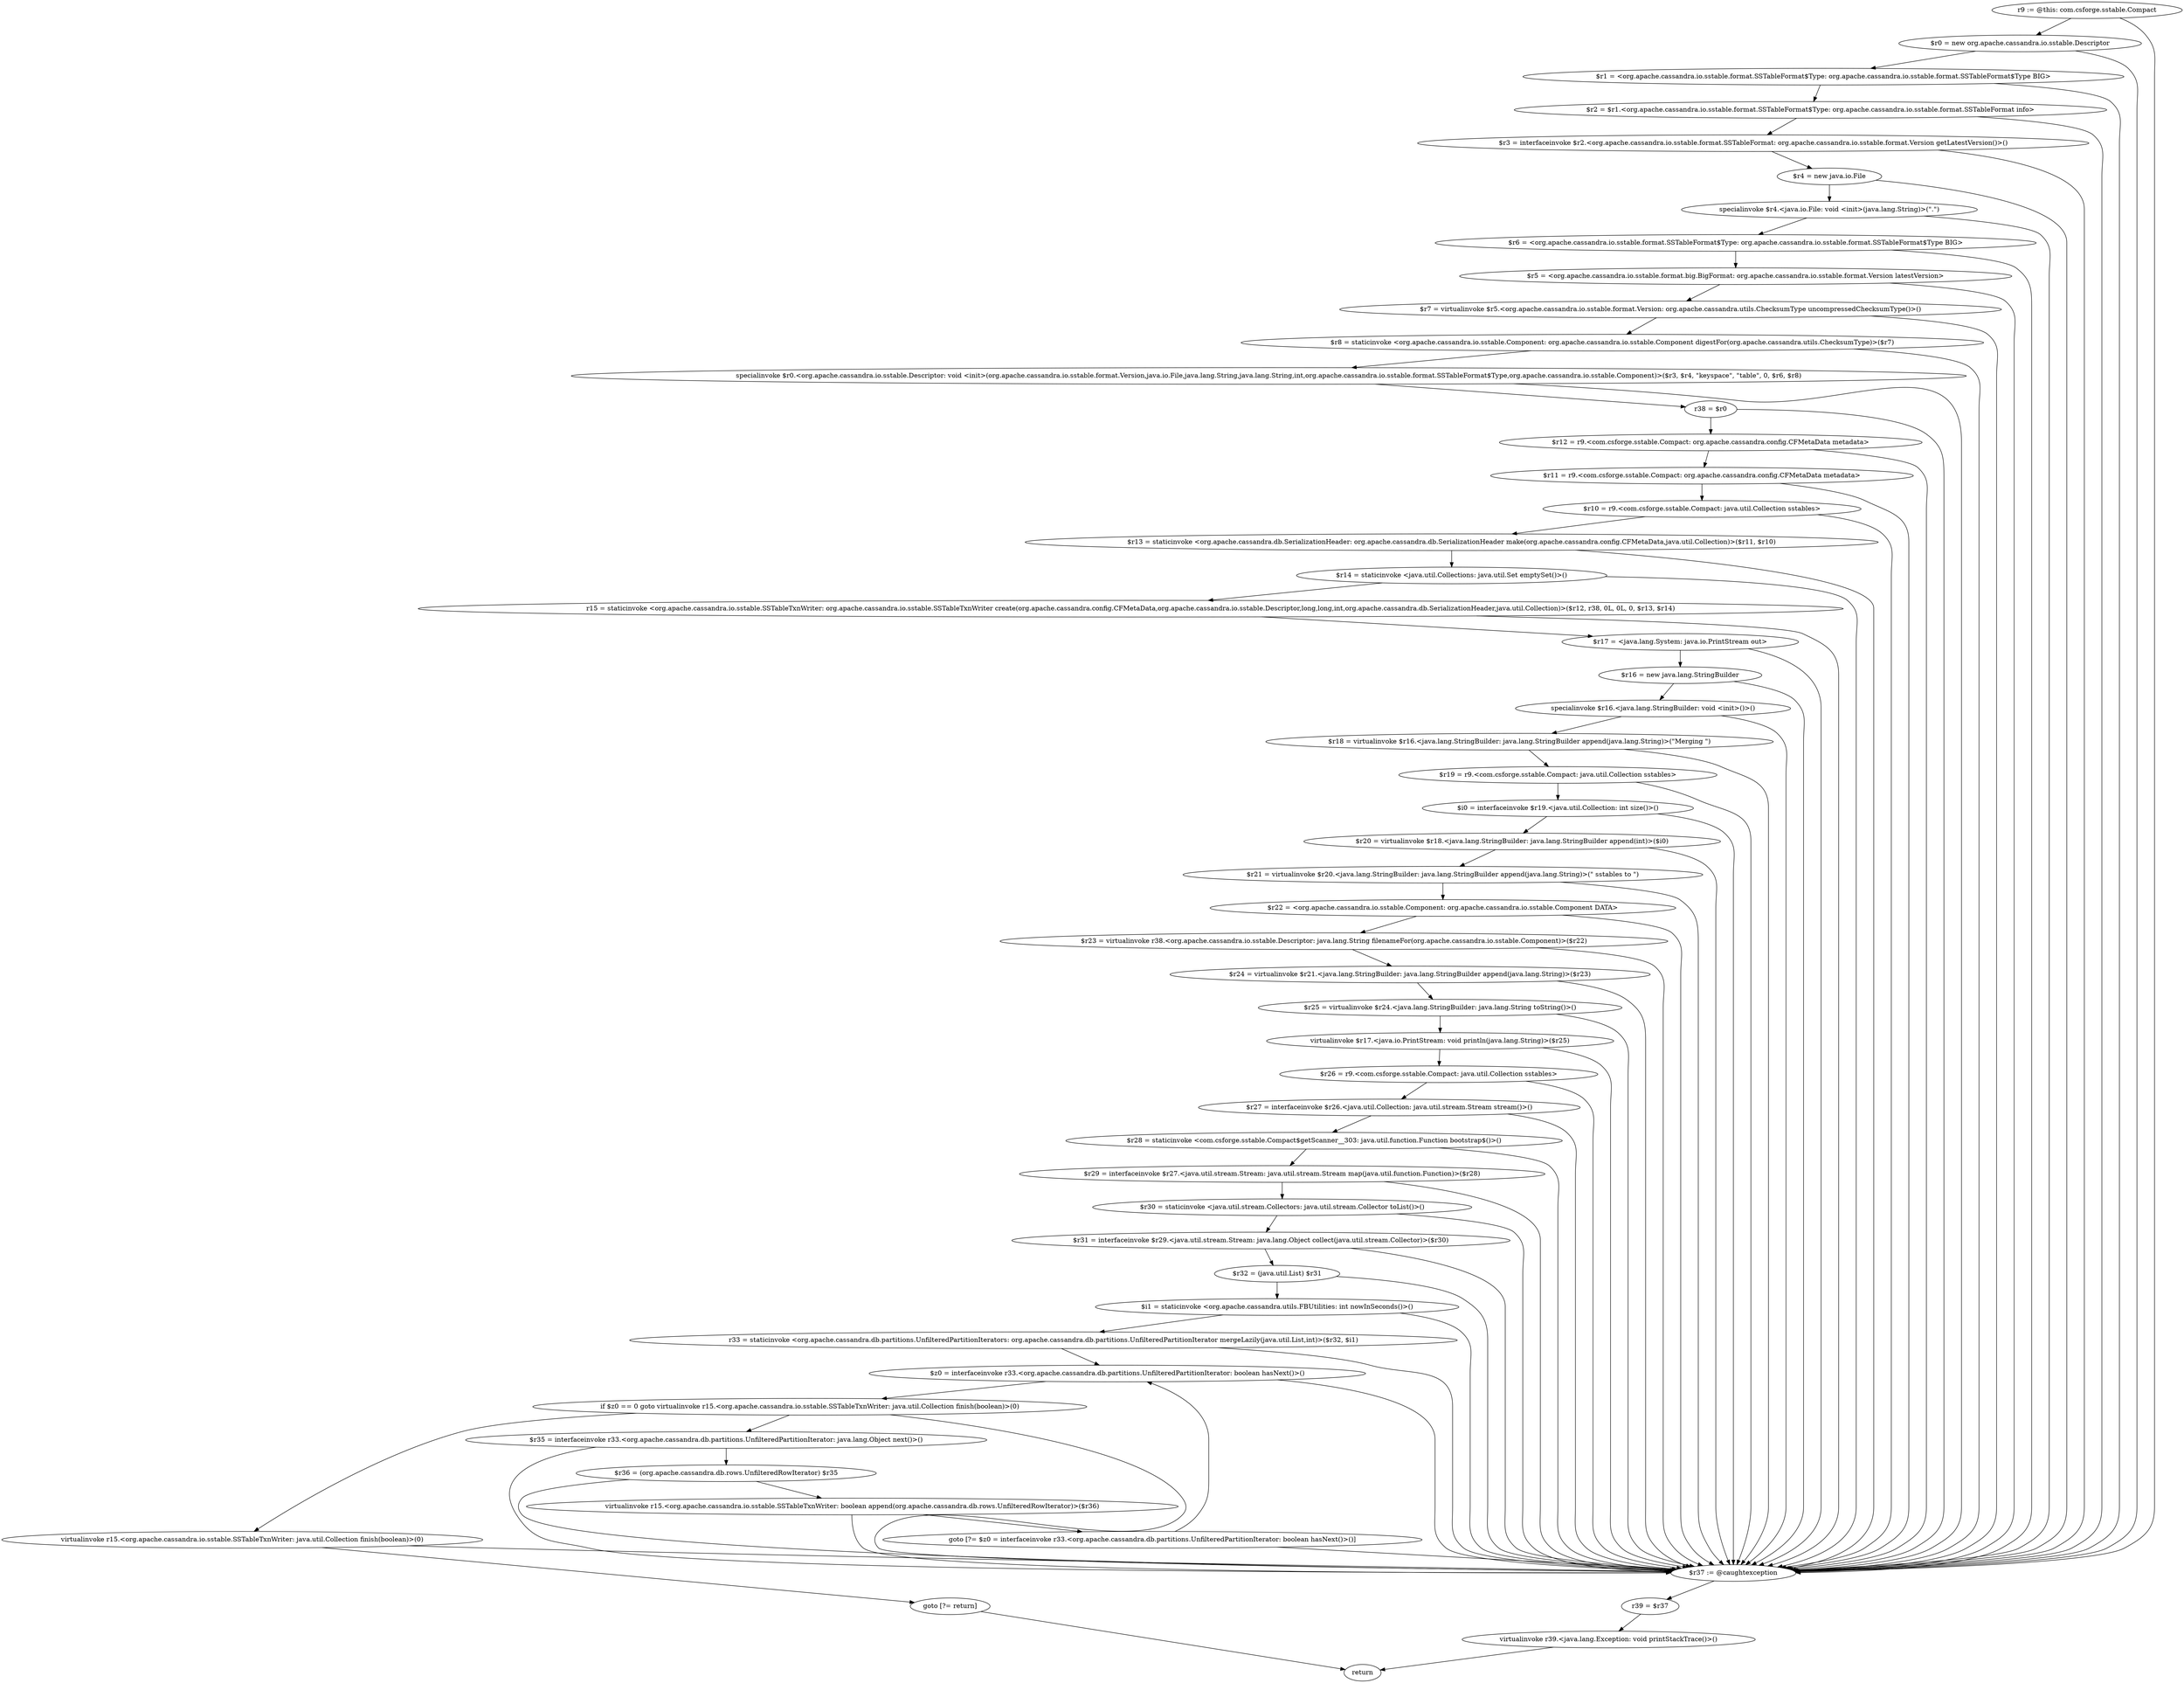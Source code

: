 digraph "unitGraph" {
    "r9 := @this: com.csforge.sstable.Compact"
    "$r0 = new org.apache.cassandra.io.sstable.Descriptor"
    "$r1 = <org.apache.cassandra.io.sstable.format.SSTableFormat$Type: org.apache.cassandra.io.sstable.format.SSTableFormat$Type BIG>"
    "$r2 = $r1.<org.apache.cassandra.io.sstable.format.SSTableFormat$Type: org.apache.cassandra.io.sstable.format.SSTableFormat info>"
    "$r3 = interfaceinvoke $r2.<org.apache.cassandra.io.sstable.format.SSTableFormat: org.apache.cassandra.io.sstable.format.Version getLatestVersion()>()"
    "$r4 = new java.io.File"
    "specialinvoke $r4.<java.io.File: void <init>(java.lang.String)>(\".\")"
    "$r6 = <org.apache.cassandra.io.sstable.format.SSTableFormat$Type: org.apache.cassandra.io.sstable.format.SSTableFormat$Type BIG>"
    "$r5 = <org.apache.cassandra.io.sstable.format.big.BigFormat: org.apache.cassandra.io.sstable.format.Version latestVersion>"
    "$r7 = virtualinvoke $r5.<org.apache.cassandra.io.sstable.format.Version: org.apache.cassandra.utils.ChecksumType uncompressedChecksumType()>()"
    "$r8 = staticinvoke <org.apache.cassandra.io.sstable.Component: org.apache.cassandra.io.sstable.Component digestFor(org.apache.cassandra.utils.ChecksumType)>($r7)"
    "specialinvoke $r0.<org.apache.cassandra.io.sstable.Descriptor: void <init>(org.apache.cassandra.io.sstable.format.Version,java.io.File,java.lang.String,java.lang.String,int,org.apache.cassandra.io.sstable.format.SSTableFormat$Type,org.apache.cassandra.io.sstable.Component)>($r3, $r4, \"keyspace\", \"table\", 0, $r6, $r8)"
    "r38 = $r0"
    "$r12 = r9.<com.csforge.sstable.Compact: org.apache.cassandra.config.CFMetaData metadata>"
    "$r11 = r9.<com.csforge.sstable.Compact: org.apache.cassandra.config.CFMetaData metadata>"
    "$r10 = r9.<com.csforge.sstable.Compact: java.util.Collection sstables>"
    "$r13 = staticinvoke <org.apache.cassandra.db.SerializationHeader: org.apache.cassandra.db.SerializationHeader make(org.apache.cassandra.config.CFMetaData,java.util.Collection)>($r11, $r10)"
    "$r14 = staticinvoke <java.util.Collections: java.util.Set emptySet()>()"
    "r15 = staticinvoke <org.apache.cassandra.io.sstable.SSTableTxnWriter: org.apache.cassandra.io.sstable.SSTableTxnWriter create(org.apache.cassandra.config.CFMetaData,org.apache.cassandra.io.sstable.Descriptor,long,long,int,org.apache.cassandra.db.SerializationHeader,java.util.Collection)>($r12, r38, 0L, 0L, 0, $r13, $r14)"
    "$r17 = <java.lang.System: java.io.PrintStream out>"
    "$r16 = new java.lang.StringBuilder"
    "specialinvoke $r16.<java.lang.StringBuilder: void <init>()>()"
    "$r18 = virtualinvoke $r16.<java.lang.StringBuilder: java.lang.StringBuilder append(java.lang.String)>(\"Merging \")"
    "$r19 = r9.<com.csforge.sstable.Compact: java.util.Collection sstables>"
    "$i0 = interfaceinvoke $r19.<java.util.Collection: int size()>()"
    "$r20 = virtualinvoke $r18.<java.lang.StringBuilder: java.lang.StringBuilder append(int)>($i0)"
    "$r21 = virtualinvoke $r20.<java.lang.StringBuilder: java.lang.StringBuilder append(java.lang.String)>(\" sstables to \")"
    "$r22 = <org.apache.cassandra.io.sstable.Component: org.apache.cassandra.io.sstable.Component DATA>"
    "$r23 = virtualinvoke r38.<org.apache.cassandra.io.sstable.Descriptor: java.lang.String filenameFor(org.apache.cassandra.io.sstable.Component)>($r22)"
    "$r24 = virtualinvoke $r21.<java.lang.StringBuilder: java.lang.StringBuilder append(java.lang.String)>($r23)"
    "$r25 = virtualinvoke $r24.<java.lang.StringBuilder: java.lang.String toString()>()"
    "virtualinvoke $r17.<java.io.PrintStream: void println(java.lang.String)>($r25)"
    "$r26 = r9.<com.csforge.sstable.Compact: java.util.Collection sstables>"
    "$r27 = interfaceinvoke $r26.<java.util.Collection: java.util.stream.Stream stream()>()"
    "$r28 = staticinvoke <com.csforge.sstable.Compact$getScanner__303: java.util.function.Function bootstrap$()>()"
    "$r29 = interfaceinvoke $r27.<java.util.stream.Stream: java.util.stream.Stream map(java.util.function.Function)>($r28)"
    "$r30 = staticinvoke <java.util.stream.Collectors: java.util.stream.Collector toList()>()"
    "$r31 = interfaceinvoke $r29.<java.util.stream.Stream: java.lang.Object collect(java.util.stream.Collector)>($r30)"
    "$r32 = (java.util.List) $r31"
    "$i1 = staticinvoke <org.apache.cassandra.utils.FBUtilities: int nowInSeconds()>()"
    "r33 = staticinvoke <org.apache.cassandra.db.partitions.UnfilteredPartitionIterators: org.apache.cassandra.db.partitions.UnfilteredPartitionIterator mergeLazily(java.util.List,int)>($r32, $i1)"
    "$z0 = interfaceinvoke r33.<org.apache.cassandra.db.partitions.UnfilteredPartitionIterator: boolean hasNext()>()"
    "if $z0 == 0 goto virtualinvoke r15.<org.apache.cassandra.io.sstable.SSTableTxnWriter: java.util.Collection finish(boolean)>(0)"
    "$r35 = interfaceinvoke r33.<org.apache.cassandra.db.partitions.UnfilteredPartitionIterator: java.lang.Object next()>()"
    "$r36 = (org.apache.cassandra.db.rows.UnfilteredRowIterator) $r35"
    "virtualinvoke r15.<org.apache.cassandra.io.sstable.SSTableTxnWriter: boolean append(org.apache.cassandra.db.rows.UnfilteredRowIterator)>($r36)"
    "goto [?= $z0 = interfaceinvoke r33.<org.apache.cassandra.db.partitions.UnfilteredPartitionIterator: boolean hasNext()>()]"
    "virtualinvoke r15.<org.apache.cassandra.io.sstable.SSTableTxnWriter: java.util.Collection finish(boolean)>(0)"
    "goto [?= return]"
    "$r37 := @caughtexception"
    "r39 = $r37"
    "virtualinvoke r39.<java.lang.Exception: void printStackTrace()>()"
    "return"
    "r9 := @this: com.csforge.sstable.Compact"->"$r0 = new org.apache.cassandra.io.sstable.Descriptor";
    "r9 := @this: com.csforge.sstable.Compact"->"$r37 := @caughtexception";
    "$r0 = new org.apache.cassandra.io.sstable.Descriptor"->"$r1 = <org.apache.cassandra.io.sstable.format.SSTableFormat$Type: org.apache.cassandra.io.sstable.format.SSTableFormat$Type BIG>";
    "$r0 = new org.apache.cassandra.io.sstable.Descriptor"->"$r37 := @caughtexception";
    "$r1 = <org.apache.cassandra.io.sstable.format.SSTableFormat$Type: org.apache.cassandra.io.sstable.format.SSTableFormat$Type BIG>"->"$r2 = $r1.<org.apache.cassandra.io.sstable.format.SSTableFormat$Type: org.apache.cassandra.io.sstable.format.SSTableFormat info>";
    "$r1 = <org.apache.cassandra.io.sstable.format.SSTableFormat$Type: org.apache.cassandra.io.sstable.format.SSTableFormat$Type BIG>"->"$r37 := @caughtexception";
    "$r2 = $r1.<org.apache.cassandra.io.sstable.format.SSTableFormat$Type: org.apache.cassandra.io.sstable.format.SSTableFormat info>"->"$r3 = interfaceinvoke $r2.<org.apache.cassandra.io.sstable.format.SSTableFormat: org.apache.cassandra.io.sstable.format.Version getLatestVersion()>()";
    "$r2 = $r1.<org.apache.cassandra.io.sstable.format.SSTableFormat$Type: org.apache.cassandra.io.sstable.format.SSTableFormat info>"->"$r37 := @caughtexception";
    "$r3 = interfaceinvoke $r2.<org.apache.cassandra.io.sstable.format.SSTableFormat: org.apache.cassandra.io.sstable.format.Version getLatestVersion()>()"->"$r4 = new java.io.File";
    "$r3 = interfaceinvoke $r2.<org.apache.cassandra.io.sstable.format.SSTableFormat: org.apache.cassandra.io.sstable.format.Version getLatestVersion()>()"->"$r37 := @caughtexception";
    "$r4 = new java.io.File"->"specialinvoke $r4.<java.io.File: void <init>(java.lang.String)>(\".\")";
    "$r4 = new java.io.File"->"$r37 := @caughtexception";
    "specialinvoke $r4.<java.io.File: void <init>(java.lang.String)>(\".\")"->"$r6 = <org.apache.cassandra.io.sstable.format.SSTableFormat$Type: org.apache.cassandra.io.sstable.format.SSTableFormat$Type BIG>";
    "specialinvoke $r4.<java.io.File: void <init>(java.lang.String)>(\".\")"->"$r37 := @caughtexception";
    "$r6 = <org.apache.cassandra.io.sstable.format.SSTableFormat$Type: org.apache.cassandra.io.sstable.format.SSTableFormat$Type BIG>"->"$r5 = <org.apache.cassandra.io.sstable.format.big.BigFormat: org.apache.cassandra.io.sstable.format.Version latestVersion>";
    "$r6 = <org.apache.cassandra.io.sstable.format.SSTableFormat$Type: org.apache.cassandra.io.sstable.format.SSTableFormat$Type BIG>"->"$r37 := @caughtexception";
    "$r5 = <org.apache.cassandra.io.sstable.format.big.BigFormat: org.apache.cassandra.io.sstable.format.Version latestVersion>"->"$r7 = virtualinvoke $r5.<org.apache.cassandra.io.sstable.format.Version: org.apache.cassandra.utils.ChecksumType uncompressedChecksumType()>()";
    "$r5 = <org.apache.cassandra.io.sstable.format.big.BigFormat: org.apache.cassandra.io.sstable.format.Version latestVersion>"->"$r37 := @caughtexception";
    "$r7 = virtualinvoke $r5.<org.apache.cassandra.io.sstable.format.Version: org.apache.cassandra.utils.ChecksumType uncompressedChecksumType()>()"->"$r8 = staticinvoke <org.apache.cassandra.io.sstable.Component: org.apache.cassandra.io.sstable.Component digestFor(org.apache.cassandra.utils.ChecksumType)>($r7)";
    "$r7 = virtualinvoke $r5.<org.apache.cassandra.io.sstable.format.Version: org.apache.cassandra.utils.ChecksumType uncompressedChecksumType()>()"->"$r37 := @caughtexception";
    "$r8 = staticinvoke <org.apache.cassandra.io.sstable.Component: org.apache.cassandra.io.sstable.Component digestFor(org.apache.cassandra.utils.ChecksumType)>($r7)"->"specialinvoke $r0.<org.apache.cassandra.io.sstable.Descriptor: void <init>(org.apache.cassandra.io.sstable.format.Version,java.io.File,java.lang.String,java.lang.String,int,org.apache.cassandra.io.sstable.format.SSTableFormat$Type,org.apache.cassandra.io.sstable.Component)>($r3, $r4, \"keyspace\", \"table\", 0, $r6, $r8)";
    "$r8 = staticinvoke <org.apache.cassandra.io.sstable.Component: org.apache.cassandra.io.sstable.Component digestFor(org.apache.cassandra.utils.ChecksumType)>($r7)"->"$r37 := @caughtexception";
    "specialinvoke $r0.<org.apache.cassandra.io.sstable.Descriptor: void <init>(org.apache.cassandra.io.sstable.format.Version,java.io.File,java.lang.String,java.lang.String,int,org.apache.cassandra.io.sstable.format.SSTableFormat$Type,org.apache.cassandra.io.sstable.Component)>($r3, $r4, \"keyspace\", \"table\", 0, $r6, $r8)"->"r38 = $r0";
    "specialinvoke $r0.<org.apache.cassandra.io.sstable.Descriptor: void <init>(org.apache.cassandra.io.sstable.format.Version,java.io.File,java.lang.String,java.lang.String,int,org.apache.cassandra.io.sstable.format.SSTableFormat$Type,org.apache.cassandra.io.sstable.Component)>($r3, $r4, \"keyspace\", \"table\", 0, $r6, $r8)"->"$r37 := @caughtexception";
    "r38 = $r0"->"$r12 = r9.<com.csforge.sstable.Compact: org.apache.cassandra.config.CFMetaData metadata>";
    "r38 = $r0"->"$r37 := @caughtexception";
    "$r12 = r9.<com.csforge.sstable.Compact: org.apache.cassandra.config.CFMetaData metadata>"->"$r11 = r9.<com.csforge.sstable.Compact: org.apache.cassandra.config.CFMetaData metadata>";
    "$r12 = r9.<com.csforge.sstable.Compact: org.apache.cassandra.config.CFMetaData metadata>"->"$r37 := @caughtexception";
    "$r11 = r9.<com.csforge.sstable.Compact: org.apache.cassandra.config.CFMetaData metadata>"->"$r10 = r9.<com.csforge.sstable.Compact: java.util.Collection sstables>";
    "$r11 = r9.<com.csforge.sstable.Compact: org.apache.cassandra.config.CFMetaData metadata>"->"$r37 := @caughtexception";
    "$r10 = r9.<com.csforge.sstable.Compact: java.util.Collection sstables>"->"$r13 = staticinvoke <org.apache.cassandra.db.SerializationHeader: org.apache.cassandra.db.SerializationHeader make(org.apache.cassandra.config.CFMetaData,java.util.Collection)>($r11, $r10)";
    "$r10 = r9.<com.csforge.sstable.Compact: java.util.Collection sstables>"->"$r37 := @caughtexception";
    "$r13 = staticinvoke <org.apache.cassandra.db.SerializationHeader: org.apache.cassandra.db.SerializationHeader make(org.apache.cassandra.config.CFMetaData,java.util.Collection)>($r11, $r10)"->"$r14 = staticinvoke <java.util.Collections: java.util.Set emptySet()>()";
    "$r13 = staticinvoke <org.apache.cassandra.db.SerializationHeader: org.apache.cassandra.db.SerializationHeader make(org.apache.cassandra.config.CFMetaData,java.util.Collection)>($r11, $r10)"->"$r37 := @caughtexception";
    "$r14 = staticinvoke <java.util.Collections: java.util.Set emptySet()>()"->"r15 = staticinvoke <org.apache.cassandra.io.sstable.SSTableTxnWriter: org.apache.cassandra.io.sstable.SSTableTxnWriter create(org.apache.cassandra.config.CFMetaData,org.apache.cassandra.io.sstable.Descriptor,long,long,int,org.apache.cassandra.db.SerializationHeader,java.util.Collection)>($r12, r38, 0L, 0L, 0, $r13, $r14)";
    "$r14 = staticinvoke <java.util.Collections: java.util.Set emptySet()>()"->"$r37 := @caughtexception";
    "r15 = staticinvoke <org.apache.cassandra.io.sstable.SSTableTxnWriter: org.apache.cassandra.io.sstable.SSTableTxnWriter create(org.apache.cassandra.config.CFMetaData,org.apache.cassandra.io.sstable.Descriptor,long,long,int,org.apache.cassandra.db.SerializationHeader,java.util.Collection)>($r12, r38, 0L, 0L, 0, $r13, $r14)"->"$r17 = <java.lang.System: java.io.PrintStream out>";
    "r15 = staticinvoke <org.apache.cassandra.io.sstable.SSTableTxnWriter: org.apache.cassandra.io.sstable.SSTableTxnWriter create(org.apache.cassandra.config.CFMetaData,org.apache.cassandra.io.sstable.Descriptor,long,long,int,org.apache.cassandra.db.SerializationHeader,java.util.Collection)>($r12, r38, 0L, 0L, 0, $r13, $r14)"->"$r37 := @caughtexception";
    "$r17 = <java.lang.System: java.io.PrintStream out>"->"$r16 = new java.lang.StringBuilder";
    "$r17 = <java.lang.System: java.io.PrintStream out>"->"$r37 := @caughtexception";
    "$r16 = new java.lang.StringBuilder"->"specialinvoke $r16.<java.lang.StringBuilder: void <init>()>()";
    "$r16 = new java.lang.StringBuilder"->"$r37 := @caughtexception";
    "specialinvoke $r16.<java.lang.StringBuilder: void <init>()>()"->"$r18 = virtualinvoke $r16.<java.lang.StringBuilder: java.lang.StringBuilder append(java.lang.String)>(\"Merging \")";
    "specialinvoke $r16.<java.lang.StringBuilder: void <init>()>()"->"$r37 := @caughtexception";
    "$r18 = virtualinvoke $r16.<java.lang.StringBuilder: java.lang.StringBuilder append(java.lang.String)>(\"Merging \")"->"$r19 = r9.<com.csforge.sstable.Compact: java.util.Collection sstables>";
    "$r18 = virtualinvoke $r16.<java.lang.StringBuilder: java.lang.StringBuilder append(java.lang.String)>(\"Merging \")"->"$r37 := @caughtexception";
    "$r19 = r9.<com.csforge.sstable.Compact: java.util.Collection sstables>"->"$i0 = interfaceinvoke $r19.<java.util.Collection: int size()>()";
    "$r19 = r9.<com.csforge.sstable.Compact: java.util.Collection sstables>"->"$r37 := @caughtexception";
    "$i0 = interfaceinvoke $r19.<java.util.Collection: int size()>()"->"$r20 = virtualinvoke $r18.<java.lang.StringBuilder: java.lang.StringBuilder append(int)>($i0)";
    "$i0 = interfaceinvoke $r19.<java.util.Collection: int size()>()"->"$r37 := @caughtexception";
    "$r20 = virtualinvoke $r18.<java.lang.StringBuilder: java.lang.StringBuilder append(int)>($i0)"->"$r21 = virtualinvoke $r20.<java.lang.StringBuilder: java.lang.StringBuilder append(java.lang.String)>(\" sstables to \")";
    "$r20 = virtualinvoke $r18.<java.lang.StringBuilder: java.lang.StringBuilder append(int)>($i0)"->"$r37 := @caughtexception";
    "$r21 = virtualinvoke $r20.<java.lang.StringBuilder: java.lang.StringBuilder append(java.lang.String)>(\" sstables to \")"->"$r22 = <org.apache.cassandra.io.sstable.Component: org.apache.cassandra.io.sstable.Component DATA>";
    "$r21 = virtualinvoke $r20.<java.lang.StringBuilder: java.lang.StringBuilder append(java.lang.String)>(\" sstables to \")"->"$r37 := @caughtexception";
    "$r22 = <org.apache.cassandra.io.sstable.Component: org.apache.cassandra.io.sstable.Component DATA>"->"$r23 = virtualinvoke r38.<org.apache.cassandra.io.sstable.Descriptor: java.lang.String filenameFor(org.apache.cassandra.io.sstable.Component)>($r22)";
    "$r22 = <org.apache.cassandra.io.sstable.Component: org.apache.cassandra.io.sstable.Component DATA>"->"$r37 := @caughtexception";
    "$r23 = virtualinvoke r38.<org.apache.cassandra.io.sstable.Descriptor: java.lang.String filenameFor(org.apache.cassandra.io.sstable.Component)>($r22)"->"$r24 = virtualinvoke $r21.<java.lang.StringBuilder: java.lang.StringBuilder append(java.lang.String)>($r23)";
    "$r23 = virtualinvoke r38.<org.apache.cassandra.io.sstable.Descriptor: java.lang.String filenameFor(org.apache.cassandra.io.sstable.Component)>($r22)"->"$r37 := @caughtexception";
    "$r24 = virtualinvoke $r21.<java.lang.StringBuilder: java.lang.StringBuilder append(java.lang.String)>($r23)"->"$r25 = virtualinvoke $r24.<java.lang.StringBuilder: java.lang.String toString()>()";
    "$r24 = virtualinvoke $r21.<java.lang.StringBuilder: java.lang.StringBuilder append(java.lang.String)>($r23)"->"$r37 := @caughtexception";
    "$r25 = virtualinvoke $r24.<java.lang.StringBuilder: java.lang.String toString()>()"->"virtualinvoke $r17.<java.io.PrintStream: void println(java.lang.String)>($r25)";
    "$r25 = virtualinvoke $r24.<java.lang.StringBuilder: java.lang.String toString()>()"->"$r37 := @caughtexception";
    "virtualinvoke $r17.<java.io.PrintStream: void println(java.lang.String)>($r25)"->"$r26 = r9.<com.csforge.sstable.Compact: java.util.Collection sstables>";
    "virtualinvoke $r17.<java.io.PrintStream: void println(java.lang.String)>($r25)"->"$r37 := @caughtexception";
    "$r26 = r9.<com.csforge.sstable.Compact: java.util.Collection sstables>"->"$r27 = interfaceinvoke $r26.<java.util.Collection: java.util.stream.Stream stream()>()";
    "$r26 = r9.<com.csforge.sstable.Compact: java.util.Collection sstables>"->"$r37 := @caughtexception";
    "$r27 = interfaceinvoke $r26.<java.util.Collection: java.util.stream.Stream stream()>()"->"$r28 = staticinvoke <com.csforge.sstable.Compact$getScanner__303: java.util.function.Function bootstrap$()>()";
    "$r27 = interfaceinvoke $r26.<java.util.Collection: java.util.stream.Stream stream()>()"->"$r37 := @caughtexception";
    "$r28 = staticinvoke <com.csforge.sstable.Compact$getScanner__303: java.util.function.Function bootstrap$()>()"->"$r29 = interfaceinvoke $r27.<java.util.stream.Stream: java.util.stream.Stream map(java.util.function.Function)>($r28)";
    "$r28 = staticinvoke <com.csforge.sstable.Compact$getScanner__303: java.util.function.Function bootstrap$()>()"->"$r37 := @caughtexception";
    "$r29 = interfaceinvoke $r27.<java.util.stream.Stream: java.util.stream.Stream map(java.util.function.Function)>($r28)"->"$r30 = staticinvoke <java.util.stream.Collectors: java.util.stream.Collector toList()>()";
    "$r29 = interfaceinvoke $r27.<java.util.stream.Stream: java.util.stream.Stream map(java.util.function.Function)>($r28)"->"$r37 := @caughtexception";
    "$r30 = staticinvoke <java.util.stream.Collectors: java.util.stream.Collector toList()>()"->"$r31 = interfaceinvoke $r29.<java.util.stream.Stream: java.lang.Object collect(java.util.stream.Collector)>($r30)";
    "$r30 = staticinvoke <java.util.stream.Collectors: java.util.stream.Collector toList()>()"->"$r37 := @caughtexception";
    "$r31 = interfaceinvoke $r29.<java.util.stream.Stream: java.lang.Object collect(java.util.stream.Collector)>($r30)"->"$r32 = (java.util.List) $r31";
    "$r31 = interfaceinvoke $r29.<java.util.stream.Stream: java.lang.Object collect(java.util.stream.Collector)>($r30)"->"$r37 := @caughtexception";
    "$r32 = (java.util.List) $r31"->"$i1 = staticinvoke <org.apache.cassandra.utils.FBUtilities: int nowInSeconds()>()";
    "$r32 = (java.util.List) $r31"->"$r37 := @caughtexception";
    "$i1 = staticinvoke <org.apache.cassandra.utils.FBUtilities: int nowInSeconds()>()"->"r33 = staticinvoke <org.apache.cassandra.db.partitions.UnfilteredPartitionIterators: org.apache.cassandra.db.partitions.UnfilteredPartitionIterator mergeLazily(java.util.List,int)>($r32, $i1)";
    "$i1 = staticinvoke <org.apache.cassandra.utils.FBUtilities: int nowInSeconds()>()"->"$r37 := @caughtexception";
    "r33 = staticinvoke <org.apache.cassandra.db.partitions.UnfilteredPartitionIterators: org.apache.cassandra.db.partitions.UnfilteredPartitionIterator mergeLazily(java.util.List,int)>($r32, $i1)"->"$z0 = interfaceinvoke r33.<org.apache.cassandra.db.partitions.UnfilteredPartitionIterator: boolean hasNext()>()";
    "r33 = staticinvoke <org.apache.cassandra.db.partitions.UnfilteredPartitionIterators: org.apache.cassandra.db.partitions.UnfilteredPartitionIterator mergeLazily(java.util.List,int)>($r32, $i1)"->"$r37 := @caughtexception";
    "$z0 = interfaceinvoke r33.<org.apache.cassandra.db.partitions.UnfilteredPartitionIterator: boolean hasNext()>()"->"if $z0 == 0 goto virtualinvoke r15.<org.apache.cassandra.io.sstable.SSTableTxnWriter: java.util.Collection finish(boolean)>(0)";
    "$z0 = interfaceinvoke r33.<org.apache.cassandra.db.partitions.UnfilteredPartitionIterator: boolean hasNext()>()"->"$r37 := @caughtexception";
    "if $z0 == 0 goto virtualinvoke r15.<org.apache.cassandra.io.sstable.SSTableTxnWriter: java.util.Collection finish(boolean)>(0)"->"$r35 = interfaceinvoke r33.<org.apache.cassandra.db.partitions.UnfilteredPartitionIterator: java.lang.Object next()>()";
    "if $z0 == 0 goto virtualinvoke r15.<org.apache.cassandra.io.sstable.SSTableTxnWriter: java.util.Collection finish(boolean)>(0)"->"virtualinvoke r15.<org.apache.cassandra.io.sstable.SSTableTxnWriter: java.util.Collection finish(boolean)>(0)";
    "if $z0 == 0 goto virtualinvoke r15.<org.apache.cassandra.io.sstable.SSTableTxnWriter: java.util.Collection finish(boolean)>(0)"->"$r37 := @caughtexception";
    "$r35 = interfaceinvoke r33.<org.apache.cassandra.db.partitions.UnfilteredPartitionIterator: java.lang.Object next()>()"->"$r36 = (org.apache.cassandra.db.rows.UnfilteredRowIterator) $r35";
    "$r35 = interfaceinvoke r33.<org.apache.cassandra.db.partitions.UnfilteredPartitionIterator: java.lang.Object next()>()"->"$r37 := @caughtexception";
    "$r36 = (org.apache.cassandra.db.rows.UnfilteredRowIterator) $r35"->"virtualinvoke r15.<org.apache.cassandra.io.sstable.SSTableTxnWriter: boolean append(org.apache.cassandra.db.rows.UnfilteredRowIterator)>($r36)";
    "$r36 = (org.apache.cassandra.db.rows.UnfilteredRowIterator) $r35"->"$r37 := @caughtexception";
    "virtualinvoke r15.<org.apache.cassandra.io.sstable.SSTableTxnWriter: boolean append(org.apache.cassandra.db.rows.UnfilteredRowIterator)>($r36)"->"goto [?= $z0 = interfaceinvoke r33.<org.apache.cassandra.db.partitions.UnfilteredPartitionIterator: boolean hasNext()>()]";
    "virtualinvoke r15.<org.apache.cassandra.io.sstable.SSTableTxnWriter: boolean append(org.apache.cassandra.db.rows.UnfilteredRowIterator)>($r36)"->"$r37 := @caughtexception";
    "goto [?= $z0 = interfaceinvoke r33.<org.apache.cassandra.db.partitions.UnfilteredPartitionIterator: boolean hasNext()>()]"->"$z0 = interfaceinvoke r33.<org.apache.cassandra.db.partitions.UnfilteredPartitionIterator: boolean hasNext()>()";
    "goto [?= $z0 = interfaceinvoke r33.<org.apache.cassandra.db.partitions.UnfilteredPartitionIterator: boolean hasNext()>()]"->"$r37 := @caughtexception";
    "virtualinvoke r15.<org.apache.cassandra.io.sstable.SSTableTxnWriter: java.util.Collection finish(boolean)>(0)"->"goto [?= return]";
    "virtualinvoke r15.<org.apache.cassandra.io.sstable.SSTableTxnWriter: java.util.Collection finish(boolean)>(0)"->"$r37 := @caughtexception";
    "goto [?= return]"->"return";
    "$r37 := @caughtexception"->"r39 = $r37";
    "r39 = $r37"->"virtualinvoke r39.<java.lang.Exception: void printStackTrace()>()";
    "virtualinvoke r39.<java.lang.Exception: void printStackTrace()>()"->"return";
}
